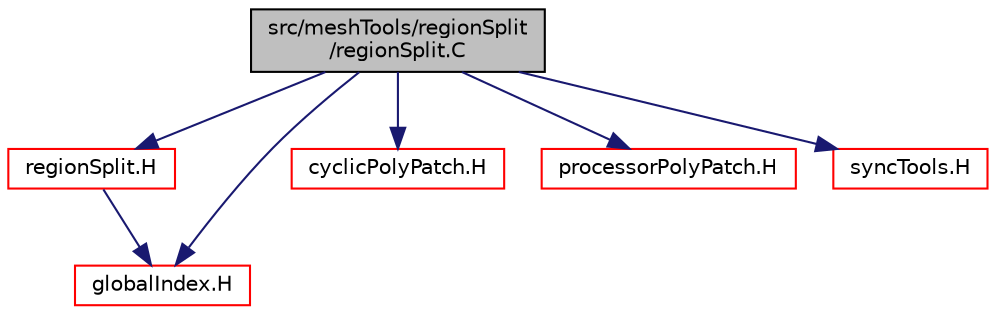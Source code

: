 digraph "src/meshTools/regionSplit/regionSplit.C"
{
  bgcolor="transparent";
  edge [fontname="Helvetica",fontsize="10",labelfontname="Helvetica",labelfontsize="10"];
  node [fontname="Helvetica",fontsize="10",shape=record];
  Node1 [label="src/meshTools/regionSplit\l/regionSplit.C",height=0.2,width=0.4,color="black", fillcolor="grey75", style="filled", fontcolor="black"];
  Node1 -> Node2 [color="midnightblue",fontsize="10",style="solid",fontname="Helvetica"];
  Node2 [label="regionSplit.H",height=0.2,width=0.4,color="red",URL="$a07337.html"];
  Node2 -> Node3 [color="midnightblue",fontsize="10",style="solid",fontname="Helvetica"];
  Node3 [label="globalIndex.H",height=0.2,width=0.4,color="red",URL="$a08595.html"];
  Node1 -> Node4 [color="midnightblue",fontsize="10",style="solid",fontname="Helvetica"];
  Node4 [label="cyclicPolyPatch.H",height=0.2,width=0.4,color="red",URL="$a08650.html"];
  Node1 -> Node5 [color="midnightblue",fontsize="10",style="solid",fontname="Helvetica"];
  Node5 [label="processorPolyPatch.H",height=0.2,width=0.4,color="red",URL="$a08660.html"];
  Node1 -> Node3 [color="midnightblue",fontsize="10",style="solid",fontname="Helvetica"];
  Node1 -> Node6 [color="midnightblue",fontsize="10",style="solid",fontname="Helvetica"];
  Node6 [label="syncTools.H",height=0.2,width=0.4,color="red",URL="$a08677.html"];
}
